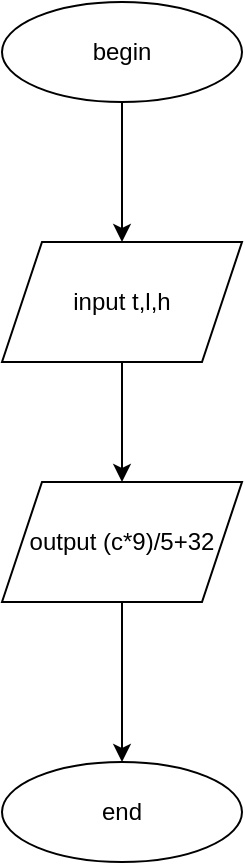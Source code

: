 <mxfile version="20.3.0" type="device"><diagram id="C5RBs43oDa-KdzZeNtuy" name="Page-1"><mxGraphModel dx="1038" dy="641" grid="1" gridSize="10" guides="1" tooltips="1" connect="1" arrows="1" fold="1" page="1" pageScale="1" pageWidth="827" pageHeight="1169" math="0" shadow="0"><root><mxCell id="WIyWlLk6GJQsqaUBKTNV-0"/><mxCell id="WIyWlLk6GJQsqaUBKTNV-1" parent="WIyWlLk6GJQsqaUBKTNV-0"/><mxCell id="USGbyiiXE79vX9SSj5u_-4" style="edgeStyle=orthogonalEdgeStyle;rounded=0;orthogonalLoop=1;jettySize=auto;html=1;" edge="1" parent="WIyWlLk6GJQsqaUBKTNV-1" source="USGbyiiXE79vX9SSj5u_-0" target="USGbyiiXE79vX9SSj5u_-2"><mxGeometry relative="1" as="geometry"/></mxCell><mxCell id="USGbyiiXE79vX9SSj5u_-0" value="begin" style="ellipse;whiteSpace=wrap;html=1;" vertex="1" parent="WIyWlLk6GJQsqaUBKTNV-1"><mxGeometry x="294" y="40" width="120" height="50" as="geometry"/></mxCell><mxCell id="USGbyiiXE79vX9SSj5u_-1" value="end" style="ellipse;whiteSpace=wrap;html=1;" vertex="1" parent="WIyWlLk6GJQsqaUBKTNV-1"><mxGeometry x="294" y="420" width="120" height="50" as="geometry"/></mxCell><mxCell id="USGbyiiXE79vX9SSj5u_-5" style="edgeStyle=orthogonalEdgeStyle;rounded=0;orthogonalLoop=1;jettySize=auto;html=1;" edge="1" parent="WIyWlLk6GJQsqaUBKTNV-1" source="USGbyiiXE79vX9SSj5u_-2" target="USGbyiiXE79vX9SSj5u_-3"><mxGeometry relative="1" as="geometry"/></mxCell><mxCell id="USGbyiiXE79vX9SSj5u_-2" value="input t,l,h" style="shape=parallelogram;perimeter=parallelogramPerimeter;whiteSpace=wrap;html=1;fixedSize=1;" vertex="1" parent="WIyWlLk6GJQsqaUBKTNV-1"><mxGeometry x="294" y="160" width="120" height="60" as="geometry"/></mxCell><mxCell id="USGbyiiXE79vX9SSj5u_-6" style="edgeStyle=orthogonalEdgeStyle;rounded=0;orthogonalLoop=1;jettySize=auto;html=1;entryX=0.5;entryY=0;entryDx=0;entryDy=0;" edge="1" parent="WIyWlLk6GJQsqaUBKTNV-1" source="USGbyiiXE79vX9SSj5u_-3" target="USGbyiiXE79vX9SSj5u_-1"><mxGeometry relative="1" as="geometry"/></mxCell><mxCell id="USGbyiiXE79vX9SSj5u_-3" value="output (c*9)/5+32" style="shape=parallelogram;perimeter=parallelogramPerimeter;whiteSpace=wrap;html=1;fixedSize=1;" vertex="1" parent="WIyWlLk6GJQsqaUBKTNV-1"><mxGeometry x="294" y="280" width="120" height="60" as="geometry"/></mxCell></root></mxGraphModel></diagram></mxfile>